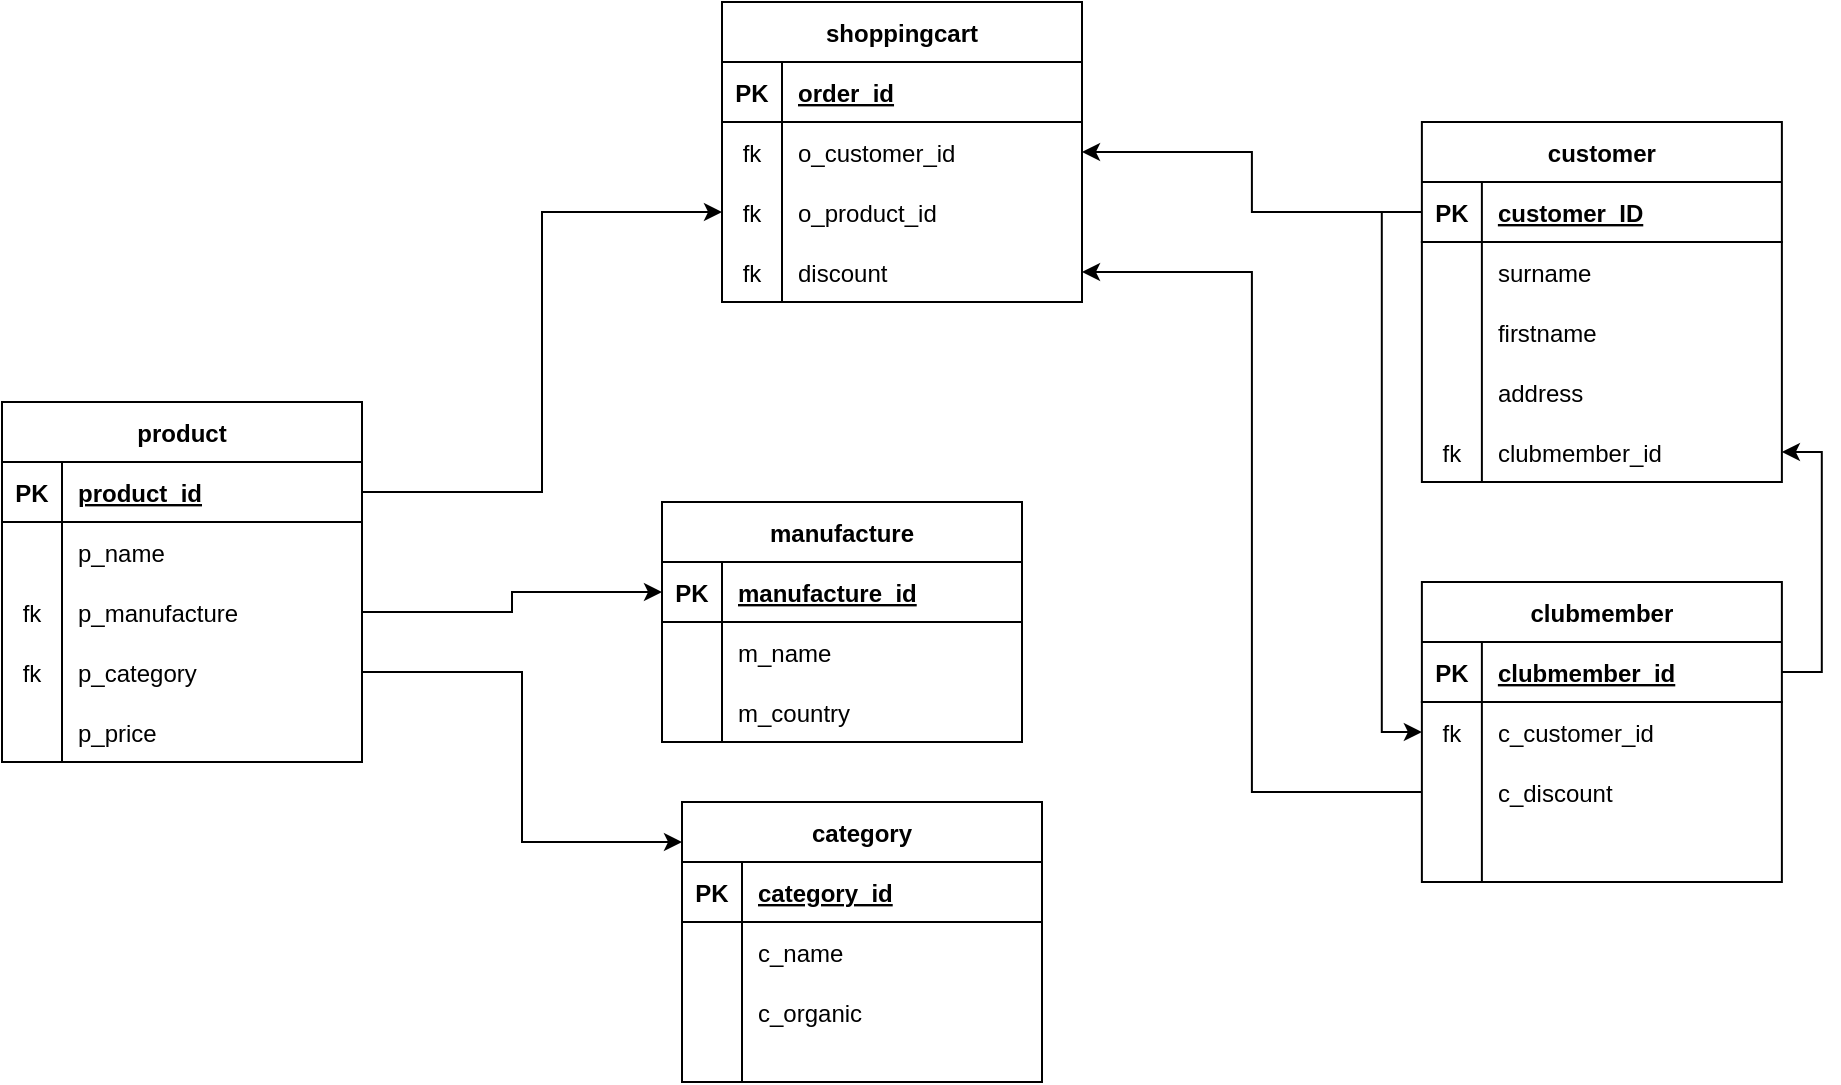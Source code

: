 <mxfile version="20.8.20" type="device"><diagram name="Sivu-1" id="SR1J2fjHy6Xcyl5ZlLCz"><mxGraphModel dx="2441" dy="984" grid="1" gridSize="10" guides="1" tooltips="1" connect="1" arrows="1" fold="1" page="1" pageScale="1" pageWidth="827" pageHeight="1169" math="0" shadow="0"><root><mxCell id="0"/><mxCell id="1" parent="0"/><mxCell id="9WGBncPEfAeds1Tqb6TX-11" value="customer" style="shape=table;startSize=30;container=1;collapsible=1;childLayout=tableLayout;fixedRows=1;rowLines=0;fontStyle=1;align=center;resizeLast=1;" vertex="1" parent="1"><mxGeometry x="-20.06" y="400" width="180" height="180" as="geometry"/></mxCell><mxCell id="9WGBncPEfAeds1Tqb6TX-12" value="" style="shape=tableRow;horizontal=0;startSize=0;swimlaneHead=0;swimlaneBody=0;fillColor=none;collapsible=0;dropTarget=0;points=[[0,0.5],[1,0.5]];portConstraint=eastwest;top=0;left=0;right=0;bottom=1;" vertex="1" parent="9WGBncPEfAeds1Tqb6TX-11"><mxGeometry y="30" width="180" height="30" as="geometry"/></mxCell><mxCell id="9WGBncPEfAeds1Tqb6TX-13" value="PK" style="shape=partialRectangle;connectable=0;fillColor=none;top=0;left=0;bottom=0;right=0;fontStyle=1;overflow=hidden;" vertex="1" parent="9WGBncPEfAeds1Tqb6TX-12"><mxGeometry width="30" height="30" as="geometry"><mxRectangle width="30" height="30" as="alternateBounds"/></mxGeometry></mxCell><mxCell id="9WGBncPEfAeds1Tqb6TX-14" value="customer_ID" style="shape=partialRectangle;connectable=0;fillColor=none;top=0;left=0;bottom=0;right=0;align=left;spacingLeft=6;fontStyle=5;overflow=hidden;" vertex="1" parent="9WGBncPEfAeds1Tqb6TX-12"><mxGeometry x="30" width="150" height="30" as="geometry"><mxRectangle width="150" height="30" as="alternateBounds"/></mxGeometry></mxCell><mxCell id="9WGBncPEfAeds1Tqb6TX-15" value="" style="shape=tableRow;horizontal=0;startSize=0;swimlaneHead=0;swimlaneBody=0;fillColor=none;collapsible=0;dropTarget=0;points=[[0,0.5],[1,0.5]];portConstraint=eastwest;top=0;left=0;right=0;bottom=0;" vertex="1" parent="9WGBncPEfAeds1Tqb6TX-11"><mxGeometry y="60" width="180" height="30" as="geometry"/></mxCell><mxCell id="9WGBncPEfAeds1Tqb6TX-16" value="" style="shape=partialRectangle;connectable=0;fillColor=none;top=0;left=0;bottom=0;right=0;editable=1;overflow=hidden;" vertex="1" parent="9WGBncPEfAeds1Tqb6TX-15"><mxGeometry width="30" height="30" as="geometry"><mxRectangle width="30" height="30" as="alternateBounds"/></mxGeometry></mxCell><mxCell id="9WGBncPEfAeds1Tqb6TX-17" value="surname" style="shape=partialRectangle;connectable=0;fillColor=none;top=0;left=0;bottom=0;right=0;align=left;spacingLeft=6;overflow=hidden;" vertex="1" parent="9WGBncPEfAeds1Tqb6TX-15"><mxGeometry x="30" width="150" height="30" as="geometry"><mxRectangle width="150" height="30" as="alternateBounds"/></mxGeometry></mxCell><mxCell id="9WGBncPEfAeds1Tqb6TX-18" value="" style="shape=tableRow;horizontal=0;startSize=0;swimlaneHead=0;swimlaneBody=0;fillColor=none;collapsible=0;dropTarget=0;points=[[0,0.5],[1,0.5]];portConstraint=eastwest;top=0;left=0;right=0;bottom=0;" vertex="1" parent="9WGBncPEfAeds1Tqb6TX-11"><mxGeometry y="90" width="180" height="30" as="geometry"/></mxCell><mxCell id="9WGBncPEfAeds1Tqb6TX-19" value="" style="shape=partialRectangle;connectable=0;fillColor=none;top=0;left=0;bottom=0;right=0;editable=1;overflow=hidden;" vertex="1" parent="9WGBncPEfAeds1Tqb6TX-18"><mxGeometry width="30" height="30" as="geometry"><mxRectangle width="30" height="30" as="alternateBounds"/></mxGeometry></mxCell><mxCell id="9WGBncPEfAeds1Tqb6TX-20" value="firstname" style="shape=partialRectangle;connectable=0;fillColor=none;top=0;left=0;bottom=0;right=0;align=left;spacingLeft=6;overflow=hidden;" vertex="1" parent="9WGBncPEfAeds1Tqb6TX-18"><mxGeometry x="30" width="150" height="30" as="geometry"><mxRectangle width="150" height="30" as="alternateBounds"/></mxGeometry></mxCell><mxCell id="9WGBncPEfAeds1Tqb6TX-21" value="" style="shape=tableRow;horizontal=0;startSize=0;swimlaneHead=0;swimlaneBody=0;fillColor=none;collapsible=0;dropTarget=0;points=[[0,0.5],[1,0.5]];portConstraint=eastwest;top=0;left=0;right=0;bottom=0;" vertex="1" parent="9WGBncPEfAeds1Tqb6TX-11"><mxGeometry y="120" width="180" height="30" as="geometry"/></mxCell><mxCell id="9WGBncPEfAeds1Tqb6TX-22" value="" style="shape=partialRectangle;connectable=0;fillColor=none;top=0;left=0;bottom=0;right=0;editable=1;overflow=hidden;" vertex="1" parent="9WGBncPEfAeds1Tqb6TX-21"><mxGeometry width="30" height="30" as="geometry"><mxRectangle width="30" height="30" as="alternateBounds"/></mxGeometry></mxCell><mxCell id="9WGBncPEfAeds1Tqb6TX-23" value="address" style="shape=partialRectangle;connectable=0;fillColor=none;top=0;left=0;bottom=0;right=0;align=left;spacingLeft=6;overflow=hidden;" vertex="1" parent="9WGBncPEfAeds1Tqb6TX-21"><mxGeometry x="30" width="150" height="30" as="geometry"><mxRectangle width="150" height="30" as="alternateBounds"/></mxGeometry></mxCell><mxCell id="9WGBncPEfAeds1Tqb6TX-31" value="" style="endArrow=none;html=1;rounded=0;" edge="1" parent="1"><mxGeometry width="50" height="50" relative="1" as="geometry"><mxPoint x="9.94" y="580" as="sourcePoint"/><mxPoint x="9.94" y="550" as="targetPoint"/></mxGeometry></mxCell><mxCell id="9WGBncPEfAeds1Tqb6TX-32" value="" style="shape=tableRow;horizontal=0;startSize=0;swimlaneHead=0;swimlaneBody=0;fillColor=none;collapsible=0;dropTarget=0;points=[[0,0.5],[1,0.5]];portConstraint=eastwest;top=0;left=0;right=0;bottom=0;" vertex="1" parent="1"><mxGeometry x="-20.06" y="550" width="180" height="30" as="geometry"/></mxCell><mxCell id="9WGBncPEfAeds1Tqb6TX-33" value="fk" style="shape=partialRectangle;connectable=0;fillColor=none;top=0;left=0;bottom=0;right=0;editable=1;overflow=hidden;" vertex="1" parent="9WGBncPEfAeds1Tqb6TX-32"><mxGeometry width="30" height="30" as="geometry"><mxRectangle width="30" height="30" as="alternateBounds"/></mxGeometry></mxCell><mxCell id="9WGBncPEfAeds1Tqb6TX-34" value="clubmember_id" style="shape=partialRectangle;connectable=0;fillColor=none;top=0;left=0;bottom=0;right=0;align=left;spacingLeft=6;overflow=hidden;" vertex="1" parent="9WGBncPEfAeds1Tqb6TX-32"><mxGeometry x="30" width="150" height="30" as="geometry"><mxRectangle width="150" height="30" as="alternateBounds"/></mxGeometry></mxCell><mxCell id="9WGBncPEfAeds1Tqb6TX-39" value="product" style="shape=table;startSize=30;container=1;collapsible=1;childLayout=tableLayout;fixedRows=1;rowLines=0;fontStyle=1;align=center;resizeLast=1;" vertex="1" parent="1"><mxGeometry x="-730" y="540" width="180" height="180" as="geometry"/></mxCell><mxCell id="9WGBncPEfAeds1Tqb6TX-40" value="" style="shape=tableRow;horizontal=0;startSize=0;swimlaneHead=0;swimlaneBody=0;fillColor=none;collapsible=0;dropTarget=0;points=[[0,0.5],[1,0.5]];portConstraint=eastwest;top=0;left=0;right=0;bottom=1;" vertex="1" parent="9WGBncPEfAeds1Tqb6TX-39"><mxGeometry y="30" width="180" height="30" as="geometry"/></mxCell><mxCell id="9WGBncPEfAeds1Tqb6TX-41" value="PK" style="shape=partialRectangle;connectable=0;fillColor=none;top=0;left=0;bottom=0;right=0;fontStyle=1;overflow=hidden;" vertex="1" parent="9WGBncPEfAeds1Tqb6TX-40"><mxGeometry width="30" height="30" as="geometry"><mxRectangle width="30" height="30" as="alternateBounds"/></mxGeometry></mxCell><mxCell id="9WGBncPEfAeds1Tqb6TX-42" value="product_id" style="shape=partialRectangle;connectable=0;fillColor=none;top=0;left=0;bottom=0;right=0;align=left;spacingLeft=6;fontStyle=5;overflow=hidden;" vertex="1" parent="9WGBncPEfAeds1Tqb6TX-40"><mxGeometry x="30" width="150" height="30" as="geometry"><mxRectangle width="150" height="30" as="alternateBounds"/></mxGeometry></mxCell><mxCell id="9WGBncPEfAeds1Tqb6TX-43" value="" style="shape=tableRow;horizontal=0;startSize=0;swimlaneHead=0;swimlaneBody=0;fillColor=none;collapsible=0;dropTarget=0;points=[[0,0.5],[1,0.5]];portConstraint=eastwest;top=0;left=0;right=0;bottom=0;" vertex="1" parent="9WGBncPEfAeds1Tqb6TX-39"><mxGeometry y="60" width="180" height="30" as="geometry"/></mxCell><mxCell id="9WGBncPEfAeds1Tqb6TX-44" value="" style="shape=partialRectangle;connectable=0;fillColor=none;top=0;left=0;bottom=0;right=0;editable=1;overflow=hidden;" vertex="1" parent="9WGBncPEfAeds1Tqb6TX-43"><mxGeometry width="30" height="30" as="geometry"><mxRectangle width="30" height="30" as="alternateBounds"/></mxGeometry></mxCell><mxCell id="9WGBncPEfAeds1Tqb6TX-45" value="p_name" style="shape=partialRectangle;connectable=0;fillColor=none;top=0;left=0;bottom=0;right=0;align=left;spacingLeft=6;overflow=hidden;" vertex="1" parent="9WGBncPEfAeds1Tqb6TX-43"><mxGeometry x="30" width="150" height="30" as="geometry"><mxRectangle width="150" height="30" as="alternateBounds"/></mxGeometry></mxCell><mxCell id="9WGBncPEfAeds1Tqb6TX-46" value="" style="shape=tableRow;horizontal=0;startSize=0;swimlaneHead=0;swimlaneBody=0;fillColor=none;collapsible=0;dropTarget=0;points=[[0,0.5],[1,0.5]];portConstraint=eastwest;top=0;left=0;right=0;bottom=0;" vertex="1" parent="9WGBncPEfAeds1Tqb6TX-39"><mxGeometry y="90" width="180" height="30" as="geometry"/></mxCell><mxCell id="9WGBncPEfAeds1Tqb6TX-47" value="fk" style="shape=partialRectangle;connectable=0;fillColor=none;top=0;left=0;bottom=0;right=0;editable=1;overflow=hidden;" vertex="1" parent="9WGBncPEfAeds1Tqb6TX-46"><mxGeometry width="30" height="30" as="geometry"><mxRectangle width="30" height="30" as="alternateBounds"/></mxGeometry></mxCell><mxCell id="9WGBncPEfAeds1Tqb6TX-48" value="p_manufacture" style="shape=partialRectangle;connectable=0;fillColor=none;top=0;left=0;bottom=0;right=0;align=left;spacingLeft=6;overflow=hidden;" vertex="1" parent="9WGBncPEfAeds1Tqb6TX-46"><mxGeometry x="30" width="150" height="30" as="geometry"><mxRectangle width="150" height="30" as="alternateBounds"/></mxGeometry></mxCell><mxCell id="9WGBncPEfAeds1Tqb6TX-49" value="" style="shape=tableRow;horizontal=0;startSize=0;swimlaneHead=0;swimlaneBody=0;fillColor=none;collapsible=0;dropTarget=0;points=[[0,0.5],[1,0.5]];portConstraint=eastwest;top=0;left=0;right=0;bottom=0;" vertex="1" parent="9WGBncPEfAeds1Tqb6TX-39"><mxGeometry y="120" width="180" height="30" as="geometry"/></mxCell><mxCell id="9WGBncPEfAeds1Tqb6TX-50" value="fk" style="shape=partialRectangle;connectable=0;fillColor=none;top=0;left=0;bottom=0;right=0;editable=1;overflow=hidden;" vertex="1" parent="9WGBncPEfAeds1Tqb6TX-49"><mxGeometry width="30" height="30" as="geometry"><mxRectangle width="30" height="30" as="alternateBounds"/></mxGeometry></mxCell><mxCell id="9WGBncPEfAeds1Tqb6TX-51" value="p_category" style="shape=partialRectangle;connectable=0;fillColor=none;top=0;left=0;bottom=0;right=0;align=left;spacingLeft=6;overflow=hidden;" vertex="1" parent="9WGBncPEfAeds1Tqb6TX-49"><mxGeometry x="30" width="150" height="30" as="geometry"><mxRectangle width="150" height="30" as="alternateBounds"/></mxGeometry></mxCell><mxCell id="9WGBncPEfAeds1Tqb6TX-52" value="manufacture" style="shape=table;startSize=30;container=1;collapsible=1;childLayout=tableLayout;fixedRows=1;rowLines=0;fontStyle=1;align=center;resizeLast=1;" vertex="1" parent="1"><mxGeometry x="-400" y="590" width="180" height="120" as="geometry"/></mxCell><mxCell id="9WGBncPEfAeds1Tqb6TX-53" value="" style="shape=tableRow;horizontal=0;startSize=0;swimlaneHead=0;swimlaneBody=0;fillColor=none;collapsible=0;dropTarget=0;points=[[0,0.5],[1,0.5]];portConstraint=eastwest;top=0;left=0;right=0;bottom=1;" vertex="1" parent="9WGBncPEfAeds1Tqb6TX-52"><mxGeometry y="30" width="180" height="30" as="geometry"/></mxCell><mxCell id="9WGBncPEfAeds1Tqb6TX-54" value="PK" style="shape=partialRectangle;connectable=0;fillColor=none;top=0;left=0;bottom=0;right=0;fontStyle=1;overflow=hidden;" vertex="1" parent="9WGBncPEfAeds1Tqb6TX-53"><mxGeometry width="30" height="30" as="geometry"><mxRectangle width="30" height="30" as="alternateBounds"/></mxGeometry></mxCell><mxCell id="9WGBncPEfAeds1Tqb6TX-55" value="manufacture_id" style="shape=partialRectangle;connectable=0;fillColor=none;top=0;left=0;bottom=0;right=0;align=left;spacingLeft=6;fontStyle=5;overflow=hidden;" vertex="1" parent="9WGBncPEfAeds1Tqb6TX-53"><mxGeometry x="30" width="150" height="30" as="geometry"><mxRectangle width="150" height="30" as="alternateBounds"/></mxGeometry></mxCell><mxCell id="9WGBncPEfAeds1Tqb6TX-56" value="" style="shape=tableRow;horizontal=0;startSize=0;swimlaneHead=0;swimlaneBody=0;fillColor=none;collapsible=0;dropTarget=0;points=[[0,0.5],[1,0.5]];portConstraint=eastwest;top=0;left=0;right=0;bottom=0;" vertex="1" parent="9WGBncPEfAeds1Tqb6TX-52"><mxGeometry y="60" width="180" height="30" as="geometry"/></mxCell><mxCell id="9WGBncPEfAeds1Tqb6TX-57" value="" style="shape=partialRectangle;connectable=0;fillColor=none;top=0;left=0;bottom=0;right=0;editable=1;overflow=hidden;" vertex="1" parent="9WGBncPEfAeds1Tqb6TX-56"><mxGeometry width="30" height="30" as="geometry"><mxRectangle width="30" height="30" as="alternateBounds"/></mxGeometry></mxCell><mxCell id="9WGBncPEfAeds1Tqb6TX-58" value="m_name" style="shape=partialRectangle;connectable=0;fillColor=none;top=0;left=0;bottom=0;right=0;align=left;spacingLeft=6;overflow=hidden;" vertex="1" parent="9WGBncPEfAeds1Tqb6TX-56"><mxGeometry x="30" width="150" height="30" as="geometry"><mxRectangle width="150" height="30" as="alternateBounds"/></mxGeometry></mxCell><mxCell id="9WGBncPEfAeds1Tqb6TX-59" value="" style="shape=tableRow;horizontal=0;startSize=0;swimlaneHead=0;swimlaneBody=0;fillColor=none;collapsible=0;dropTarget=0;points=[[0,0.5],[1,0.5]];portConstraint=eastwest;top=0;left=0;right=0;bottom=0;" vertex="1" parent="9WGBncPEfAeds1Tqb6TX-52"><mxGeometry y="90" width="180" height="30" as="geometry"/></mxCell><mxCell id="9WGBncPEfAeds1Tqb6TX-60" value="" style="shape=partialRectangle;connectable=0;fillColor=none;top=0;left=0;bottom=0;right=0;editable=1;overflow=hidden;" vertex="1" parent="9WGBncPEfAeds1Tqb6TX-59"><mxGeometry width="30" height="30" as="geometry"><mxRectangle width="30" height="30" as="alternateBounds"/></mxGeometry></mxCell><mxCell id="9WGBncPEfAeds1Tqb6TX-61" value="m_country" style="shape=partialRectangle;connectable=0;fillColor=none;top=0;left=0;bottom=0;right=0;align=left;spacingLeft=6;overflow=hidden;" vertex="1" parent="9WGBncPEfAeds1Tqb6TX-59"><mxGeometry x="30" width="150" height="30" as="geometry"><mxRectangle width="150" height="30" as="alternateBounds"/></mxGeometry></mxCell><mxCell id="9WGBncPEfAeds1Tqb6TX-65" value="p_price" style="shape=partialRectangle;connectable=0;fillColor=none;top=0;left=0;bottom=0;right=0;align=left;spacingLeft=6;overflow=hidden;" vertex="1" parent="1"><mxGeometry x="-700" y="690" width="150" height="30" as="geometry"><mxRectangle width="150" height="30" as="alternateBounds"/></mxGeometry></mxCell><mxCell id="9WGBncPEfAeds1Tqb6TX-66" value="" style="endArrow=none;html=1;rounded=0;" edge="1" parent="1"><mxGeometry width="50" height="50" relative="1" as="geometry"><mxPoint x="-700" y="720" as="sourcePoint"/><mxPoint x="-700" y="690" as="targetPoint"/></mxGeometry></mxCell><mxCell id="9WGBncPEfAeds1Tqb6TX-77" value="category" style="shape=table;startSize=30;container=1;collapsible=1;childLayout=tableLayout;fixedRows=1;rowLines=0;fontStyle=1;align=center;resizeLast=1;" vertex="1" parent="1"><mxGeometry x="-390" y="740" width="180" height="140" as="geometry"/></mxCell><mxCell id="9WGBncPEfAeds1Tqb6TX-78" value="" style="shape=tableRow;horizontal=0;startSize=0;swimlaneHead=0;swimlaneBody=0;fillColor=none;collapsible=0;dropTarget=0;points=[[0,0.5],[1,0.5]];portConstraint=eastwest;top=0;left=0;right=0;bottom=1;" vertex="1" parent="9WGBncPEfAeds1Tqb6TX-77"><mxGeometry y="30" width="180" height="30" as="geometry"/></mxCell><mxCell id="9WGBncPEfAeds1Tqb6TX-79" value="PK" style="shape=partialRectangle;connectable=0;fillColor=none;top=0;left=0;bottom=0;right=0;fontStyle=1;overflow=hidden;" vertex="1" parent="9WGBncPEfAeds1Tqb6TX-78"><mxGeometry width="30" height="30" as="geometry"><mxRectangle width="30" height="30" as="alternateBounds"/></mxGeometry></mxCell><mxCell id="9WGBncPEfAeds1Tqb6TX-80" value="category_id" style="shape=partialRectangle;connectable=0;fillColor=none;top=0;left=0;bottom=0;right=0;align=left;spacingLeft=6;fontStyle=5;overflow=hidden;" vertex="1" parent="9WGBncPEfAeds1Tqb6TX-78"><mxGeometry x="30" width="150" height="30" as="geometry"><mxRectangle width="150" height="30" as="alternateBounds"/></mxGeometry></mxCell><mxCell id="9WGBncPEfAeds1Tqb6TX-81" value="" style="shape=tableRow;horizontal=0;startSize=0;swimlaneHead=0;swimlaneBody=0;fillColor=none;collapsible=0;dropTarget=0;points=[[0,0.5],[1,0.5]];portConstraint=eastwest;top=0;left=0;right=0;bottom=0;" vertex="1" parent="9WGBncPEfAeds1Tqb6TX-77"><mxGeometry y="60" width="180" height="30" as="geometry"/></mxCell><mxCell id="9WGBncPEfAeds1Tqb6TX-82" value="" style="shape=partialRectangle;connectable=0;fillColor=none;top=0;left=0;bottom=0;right=0;editable=1;overflow=hidden;" vertex="1" parent="9WGBncPEfAeds1Tqb6TX-81"><mxGeometry width="30" height="30" as="geometry"><mxRectangle width="30" height="30" as="alternateBounds"/></mxGeometry></mxCell><mxCell id="9WGBncPEfAeds1Tqb6TX-83" value="c_name" style="shape=partialRectangle;connectable=0;fillColor=none;top=0;left=0;bottom=0;right=0;align=left;spacingLeft=6;overflow=hidden;" vertex="1" parent="9WGBncPEfAeds1Tqb6TX-81"><mxGeometry x="30" width="150" height="30" as="geometry"><mxRectangle width="150" height="30" as="alternateBounds"/></mxGeometry></mxCell><mxCell id="9WGBncPEfAeds1Tqb6TX-84" value="" style="shape=tableRow;horizontal=0;startSize=0;swimlaneHead=0;swimlaneBody=0;fillColor=none;collapsible=0;dropTarget=0;points=[[0,0.5],[1,0.5]];portConstraint=eastwest;top=0;left=0;right=0;bottom=0;" vertex="1" parent="9WGBncPEfAeds1Tqb6TX-77"><mxGeometry y="90" width="180" height="30" as="geometry"/></mxCell><mxCell id="9WGBncPEfAeds1Tqb6TX-85" value="" style="shape=partialRectangle;connectable=0;fillColor=none;top=0;left=0;bottom=0;right=0;editable=1;overflow=hidden;" vertex="1" parent="9WGBncPEfAeds1Tqb6TX-84"><mxGeometry width="30" height="30" as="geometry"><mxRectangle width="30" height="30" as="alternateBounds"/></mxGeometry></mxCell><mxCell id="9WGBncPEfAeds1Tqb6TX-86" value="c_organic" style="shape=partialRectangle;connectable=0;fillColor=none;top=0;left=0;bottom=0;right=0;align=left;spacingLeft=6;overflow=hidden;" vertex="1" parent="9WGBncPEfAeds1Tqb6TX-84"><mxGeometry x="30" width="150" height="30" as="geometry"><mxRectangle width="150" height="30" as="alternateBounds"/></mxGeometry></mxCell><mxCell id="9WGBncPEfAeds1Tqb6TX-87" value="" style="shape=tableRow;horizontal=0;startSize=0;swimlaneHead=0;swimlaneBody=0;fillColor=none;collapsible=0;dropTarget=0;points=[[0,0.5],[1,0.5]];portConstraint=eastwest;top=0;left=0;right=0;bottom=0;" vertex="1" parent="9WGBncPEfAeds1Tqb6TX-77"><mxGeometry y="120" width="180" height="20" as="geometry"/></mxCell><mxCell id="9WGBncPEfAeds1Tqb6TX-88" value="" style="shape=partialRectangle;connectable=0;fillColor=none;top=0;left=0;bottom=0;right=0;editable=1;overflow=hidden;" vertex="1" parent="9WGBncPEfAeds1Tqb6TX-87"><mxGeometry width="30" height="20" as="geometry"><mxRectangle width="30" height="20" as="alternateBounds"/></mxGeometry></mxCell><mxCell id="9WGBncPEfAeds1Tqb6TX-89" value="" style="shape=partialRectangle;connectable=0;fillColor=none;top=0;left=0;bottom=0;right=0;align=left;spacingLeft=6;overflow=hidden;" vertex="1" parent="9WGBncPEfAeds1Tqb6TX-87"><mxGeometry x="30" width="150" height="20" as="geometry"><mxRectangle width="150" height="20" as="alternateBounds"/></mxGeometry></mxCell><mxCell id="9WGBncPEfAeds1Tqb6TX-93" value="clubmember" style="shape=table;startSize=30;container=1;collapsible=1;childLayout=tableLayout;fixedRows=1;rowLines=0;fontStyle=1;align=center;resizeLast=1;" vertex="1" parent="1"><mxGeometry x="-20.06" y="630" width="180" height="150" as="geometry"/></mxCell><mxCell id="9WGBncPEfAeds1Tqb6TX-94" value="" style="shape=tableRow;horizontal=0;startSize=0;swimlaneHead=0;swimlaneBody=0;fillColor=none;collapsible=0;dropTarget=0;points=[[0,0.5],[1,0.5]];portConstraint=eastwest;top=0;left=0;right=0;bottom=1;" vertex="1" parent="9WGBncPEfAeds1Tqb6TX-93"><mxGeometry y="30" width="180" height="30" as="geometry"/></mxCell><mxCell id="9WGBncPEfAeds1Tqb6TX-95" value="PK" style="shape=partialRectangle;connectable=0;fillColor=none;top=0;left=0;bottom=0;right=0;fontStyle=1;overflow=hidden;" vertex="1" parent="9WGBncPEfAeds1Tqb6TX-94"><mxGeometry width="30" height="30" as="geometry"><mxRectangle width="30" height="30" as="alternateBounds"/></mxGeometry></mxCell><mxCell id="9WGBncPEfAeds1Tqb6TX-96" value="clubmember_id" style="shape=partialRectangle;connectable=0;fillColor=none;top=0;left=0;bottom=0;right=0;align=left;spacingLeft=6;fontStyle=5;overflow=hidden;" vertex="1" parent="9WGBncPEfAeds1Tqb6TX-94"><mxGeometry x="30" width="150" height="30" as="geometry"><mxRectangle width="150" height="30" as="alternateBounds"/></mxGeometry></mxCell><mxCell id="9WGBncPEfAeds1Tqb6TX-97" value="" style="shape=tableRow;horizontal=0;startSize=0;swimlaneHead=0;swimlaneBody=0;fillColor=none;collapsible=0;dropTarget=0;points=[[0,0.5],[1,0.5]];portConstraint=eastwest;top=0;left=0;right=0;bottom=0;" vertex="1" parent="9WGBncPEfAeds1Tqb6TX-93"><mxGeometry y="60" width="180" height="30" as="geometry"/></mxCell><mxCell id="9WGBncPEfAeds1Tqb6TX-98" value="fk" style="shape=partialRectangle;connectable=0;fillColor=none;top=0;left=0;bottom=0;right=0;editable=1;overflow=hidden;" vertex="1" parent="9WGBncPEfAeds1Tqb6TX-97"><mxGeometry width="30" height="30" as="geometry"><mxRectangle width="30" height="30" as="alternateBounds"/></mxGeometry></mxCell><mxCell id="9WGBncPEfAeds1Tqb6TX-99" value="c_customer_id" style="shape=partialRectangle;connectable=0;fillColor=none;top=0;left=0;bottom=0;right=0;align=left;spacingLeft=6;overflow=hidden;" vertex="1" parent="9WGBncPEfAeds1Tqb6TX-97"><mxGeometry x="30" width="150" height="30" as="geometry"><mxRectangle width="150" height="30" as="alternateBounds"/></mxGeometry></mxCell><mxCell id="9WGBncPEfAeds1Tqb6TX-100" value="" style="shape=tableRow;horizontal=0;startSize=0;swimlaneHead=0;swimlaneBody=0;fillColor=none;collapsible=0;dropTarget=0;points=[[0,0.5],[1,0.5]];portConstraint=eastwest;top=0;left=0;right=0;bottom=0;" vertex="1" parent="9WGBncPEfAeds1Tqb6TX-93"><mxGeometry y="90" width="180" height="30" as="geometry"/></mxCell><mxCell id="9WGBncPEfAeds1Tqb6TX-101" value="" style="shape=partialRectangle;connectable=0;fillColor=none;top=0;left=0;bottom=0;right=0;editable=1;overflow=hidden;" vertex="1" parent="9WGBncPEfAeds1Tqb6TX-100"><mxGeometry width="30" height="30" as="geometry"><mxRectangle width="30" height="30" as="alternateBounds"/></mxGeometry></mxCell><mxCell id="9WGBncPEfAeds1Tqb6TX-102" value="c_discount" style="shape=partialRectangle;connectable=0;fillColor=none;top=0;left=0;bottom=0;right=0;align=left;spacingLeft=6;overflow=hidden;" vertex="1" parent="9WGBncPEfAeds1Tqb6TX-100"><mxGeometry x="30" width="150" height="30" as="geometry"><mxRectangle width="150" height="30" as="alternateBounds"/></mxGeometry></mxCell><mxCell id="9WGBncPEfAeds1Tqb6TX-103" value="" style="shape=tableRow;horizontal=0;startSize=0;swimlaneHead=0;swimlaneBody=0;fillColor=none;collapsible=0;dropTarget=0;points=[[0,0.5],[1,0.5]];portConstraint=eastwest;top=0;left=0;right=0;bottom=0;" vertex="1" parent="9WGBncPEfAeds1Tqb6TX-93"><mxGeometry y="120" width="180" height="30" as="geometry"/></mxCell><mxCell id="9WGBncPEfAeds1Tqb6TX-104" value="" style="shape=partialRectangle;connectable=0;fillColor=none;top=0;left=0;bottom=0;right=0;editable=1;overflow=hidden;" vertex="1" parent="9WGBncPEfAeds1Tqb6TX-103"><mxGeometry width="30" height="30" as="geometry"><mxRectangle width="30" height="30" as="alternateBounds"/></mxGeometry></mxCell><mxCell id="9WGBncPEfAeds1Tqb6TX-105" value="" style="shape=partialRectangle;connectable=0;fillColor=none;top=0;left=0;bottom=0;right=0;align=left;spacingLeft=6;overflow=hidden;" vertex="1" parent="9WGBncPEfAeds1Tqb6TX-103"><mxGeometry x="30" width="150" height="30" as="geometry"><mxRectangle width="150" height="30" as="alternateBounds"/></mxGeometry></mxCell><mxCell id="9WGBncPEfAeds1Tqb6TX-106" value="shoppingcart" style="shape=table;startSize=30;container=1;collapsible=1;childLayout=tableLayout;fixedRows=1;rowLines=0;fontStyle=1;align=center;resizeLast=1;" vertex="1" parent="1"><mxGeometry x="-370" y="340" width="180" height="150" as="geometry"/></mxCell><mxCell id="9WGBncPEfAeds1Tqb6TX-107" value="" style="shape=tableRow;horizontal=0;startSize=0;swimlaneHead=0;swimlaneBody=0;fillColor=none;collapsible=0;dropTarget=0;points=[[0,0.5],[1,0.5]];portConstraint=eastwest;top=0;left=0;right=0;bottom=1;" vertex="1" parent="9WGBncPEfAeds1Tqb6TX-106"><mxGeometry y="30" width="180" height="30" as="geometry"/></mxCell><mxCell id="9WGBncPEfAeds1Tqb6TX-108" value="PK" style="shape=partialRectangle;connectable=0;fillColor=none;top=0;left=0;bottom=0;right=0;fontStyle=1;overflow=hidden;" vertex="1" parent="9WGBncPEfAeds1Tqb6TX-107"><mxGeometry width="30" height="30" as="geometry"><mxRectangle width="30" height="30" as="alternateBounds"/></mxGeometry></mxCell><mxCell id="9WGBncPEfAeds1Tqb6TX-109" value="order_id" style="shape=partialRectangle;connectable=0;fillColor=none;top=0;left=0;bottom=0;right=0;align=left;spacingLeft=6;fontStyle=5;overflow=hidden;" vertex="1" parent="9WGBncPEfAeds1Tqb6TX-107"><mxGeometry x="30" width="150" height="30" as="geometry"><mxRectangle width="150" height="30" as="alternateBounds"/></mxGeometry></mxCell><mxCell id="9WGBncPEfAeds1Tqb6TX-110" value="" style="shape=tableRow;horizontal=0;startSize=0;swimlaneHead=0;swimlaneBody=0;fillColor=none;collapsible=0;dropTarget=0;points=[[0,0.5],[1,0.5]];portConstraint=eastwest;top=0;left=0;right=0;bottom=0;" vertex="1" parent="9WGBncPEfAeds1Tqb6TX-106"><mxGeometry y="60" width="180" height="30" as="geometry"/></mxCell><mxCell id="9WGBncPEfAeds1Tqb6TX-111" value="fk" style="shape=partialRectangle;connectable=0;fillColor=none;top=0;left=0;bottom=0;right=0;editable=1;overflow=hidden;" vertex="1" parent="9WGBncPEfAeds1Tqb6TX-110"><mxGeometry width="30" height="30" as="geometry"><mxRectangle width="30" height="30" as="alternateBounds"/></mxGeometry></mxCell><mxCell id="9WGBncPEfAeds1Tqb6TX-112" value="o_customer_id" style="shape=partialRectangle;connectable=0;fillColor=none;top=0;left=0;bottom=0;right=0;align=left;spacingLeft=6;overflow=hidden;" vertex="1" parent="9WGBncPEfAeds1Tqb6TX-110"><mxGeometry x="30" width="150" height="30" as="geometry"><mxRectangle width="150" height="30" as="alternateBounds"/></mxGeometry></mxCell><mxCell id="9WGBncPEfAeds1Tqb6TX-113" value="" style="shape=tableRow;horizontal=0;startSize=0;swimlaneHead=0;swimlaneBody=0;fillColor=none;collapsible=0;dropTarget=0;points=[[0,0.5],[1,0.5]];portConstraint=eastwest;top=0;left=0;right=0;bottom=0;" vertex="1" parent="9WGBncPEfAeds1Tqb6TX-106"><mxGeometry y="90" width="180" height="30" as="geometry"/></mxCell><mxCell id="9WGBncPEfAeds1Tqb6TX-114" value="fk" style="shape=partialRectangle;connectable=0;fillColor=none;top=0;left=0;bottom=0;right=0;editable=1;overflow=hidden;" vertex="1" parent="9WGBncPEfAeds1Tqb6TX-113"><mxGeometry width="30" height="30" as="geometry"><mxRectangle width="30" height="30" as="alternateBounds"/></mxGeometry></mxCell><mxCell id="9WGBncPEfAeds1Tqb6TX-115" value="o_product_id" style="shape=partialRectangle;connectable=0;fillColor=none;top=0;left=0;bottom=0;right=0;align=left;spacingLeft=6;overflow=hidden;" vertex="1" parent="9WGBncPEfAeds1Tqb6TX-113"><mxGeometry x="30" width="150" height="30" as="geometry"><mxRectangle width="150" height="30" as="alternateBounds"/></mxGeometry></mxCell><mxCell id="9WGBncPEfAeds1Tqb6TX-116" value="" style="shape=tableRow;horizontal=0;startSize=0;swimlaneHead=0;swimlaneBody=0;fillColor=none;collapsible=0;dropTarget=0;points=[[0,0.5],[1,0.5]];portConstraint=eastwest;top=0;left=0;right=0;bottom=0;" vertex="1" parent="9WGBncPEfAeds1Tqb6TX-106"><mxGeometry y="120" width="180" height="30" as="geometry"/></mxCell><mxCell id="9WGBncPEfAeds1Tqb6TX-117" value="fk" style="shape=partialRectangle;connectable=0;fillColor=none;top=0;left=0;bottom=0;right=0;editable=1;overflow=hidden;" vertex="1" parent="9WGBncPEfAeds1Tqb6TX-116"><mxGeometry width="30" height="30" as="geometry"><mxRectangle width="30" height="30" as="alternateBounds"/></mxGeometry></mxCell><mxCell id="9WGBncPEfAeds1Tqb6TX-118" value="discount" style="shape=partialRectangle;connectable=0;fillColor=none;top=0;left=0;bottom=0;right=0;align=left;spacingLeft=6;overflow=hidden;" vertex="1" parent="9WGBncPEfAeds1Tqb6TX-116"><mxGeometry x="30" width="150" height="30" as="geometry"><mxRectangle width="150" height="30" as="alternateBounds"/></mxGeometry></mxCell><mxCell id="9WGBncPEfAeds1Tqb6TX-119" style="edgeStyle=orthogonalEdgeStyle;rounded=0;orthogonalLoop=1;jettySize=auto;html=1;entryX=0;entryY=0.5;entryDx=0;entryDy=0;" edge="1" parent="1" source="9WGBncPEfAeds1Tqb6TX-46" target="9WGBncPEfAeds1Tqb6TX-53"><mxGeometry relative="1" as="geometry"/></mxCell><mxCell id="9WGBncPEfAeds1Tqb6TX-120" style="edgeStyle=orthogonalEdgeStyle;rounded=0;orthogonalLoop=1;jettySize=auto;html=1;exitX=1;exitY=0.5;exitDx=0;exitDy=0;entryX=0;entryY=0.143;entryDx=0;entryDy=0;entryPerimeter=0;" edge="1" parent="1" source="9WGBncPEfAeds1Tqb6TX-49" target="9WGBncPEfAeds1Tqb6TX-77"><mxGeometry relative="1" as="geometry"/></mxCell><mxCell id="9WGBncPEfAeds1Tqb6TX-121" style="edgeStyle=orthogonalEdgeStyle;rounded=0;orthogonalLoop=1;jettySize=auto;html=1;exitX=0;exitY=0.5;exitDx=0;exitDy=0;entryX=0;entryY=0.5;entryDx=0;entryDy=0;" edge="1" parent="1" source="9WGBncPEfAeds1Tqb6TX-12" target="9WGBncPEfAeds1Tqb6TX-97"><mxGeometry relative="1" as="geometry"/></mxCell><mxCell id="9WGBncPEfAeds1Tqb6TX-122" style="edgeStyle=orthogonalEdgeStyle;rounded=0;orthogonalLoop=1;jettySize=auto;html=1;exitX=1;exitY=0.5;exitDx=0;exitDy=0;entryX=1;entryY=0.5;entryDx=0;entryDy=0;" edge="1" parent="1" source="9WGBncPEfAeds1Tqb6TX-94" target="9WGBncPEfAeds1Tqb6TX-32"><mxGeometry relative="1" as="geometry"/></mxCell><mxCell id="9WGBncPEfAeds1Tqb6TX-123" style="edgeStyle=orthogonalEdgeStyle;rounded=0;orthogonalLoop=1;jettySize=auto;html=1;exitX=0;exitY=0.5;exitDx=0;exitDy=0;entryX=1;entryY=0.5;entryDx=0;entryDy=0;" edge="1" parent="1" source="9WGBncPEfAeds1Tqb6TX-12" target="9WGBncPEfAeds1Tqb6TX-110"><mxGeometry relative="1" as="geometry"/></mxCell><mxCell id="9WGBncPEfAeds1Tqb6TX-137" style="edgeStyle=orthogonalEdgeStyle;rounded=0;orthogonalLoop=1;jettySize=auto;html=1;exitX=0;exitY=0.5;exitDx=0;exitDy=0;entryX=1;entryY=0.5;entryDx=0;entryDy=0;" edge="1" parent="1" source="9WGBncPEfAeds1Tqb6TX-100" target="9WGBncPEfAeds1Tqb6TX-116"><mxGeometry relative="1" as="geometry"/></mxCell><mxCell id="9WGBncPEfAeds1Tqb6TX-138" style="edgeStyle=orthogonalEdgeStyle;rounded=0;orthogonalLoop=1;jettySize=auto;html=1;exitX=1;exitY=0.5;exitDx=0;exitDy=0;entryX=0;entryY=0.5;entryDx=0;entryDy=0;" edge="1" parent="1" source="9WGBncPEfAeds1Tqb6TX-40" target="9WGBncPEfAeds1Tqb6TX-113"><mxGeometry relative="1" as="geometry"/></mxCell></root></mxGraphModel></diagram></mxfile>